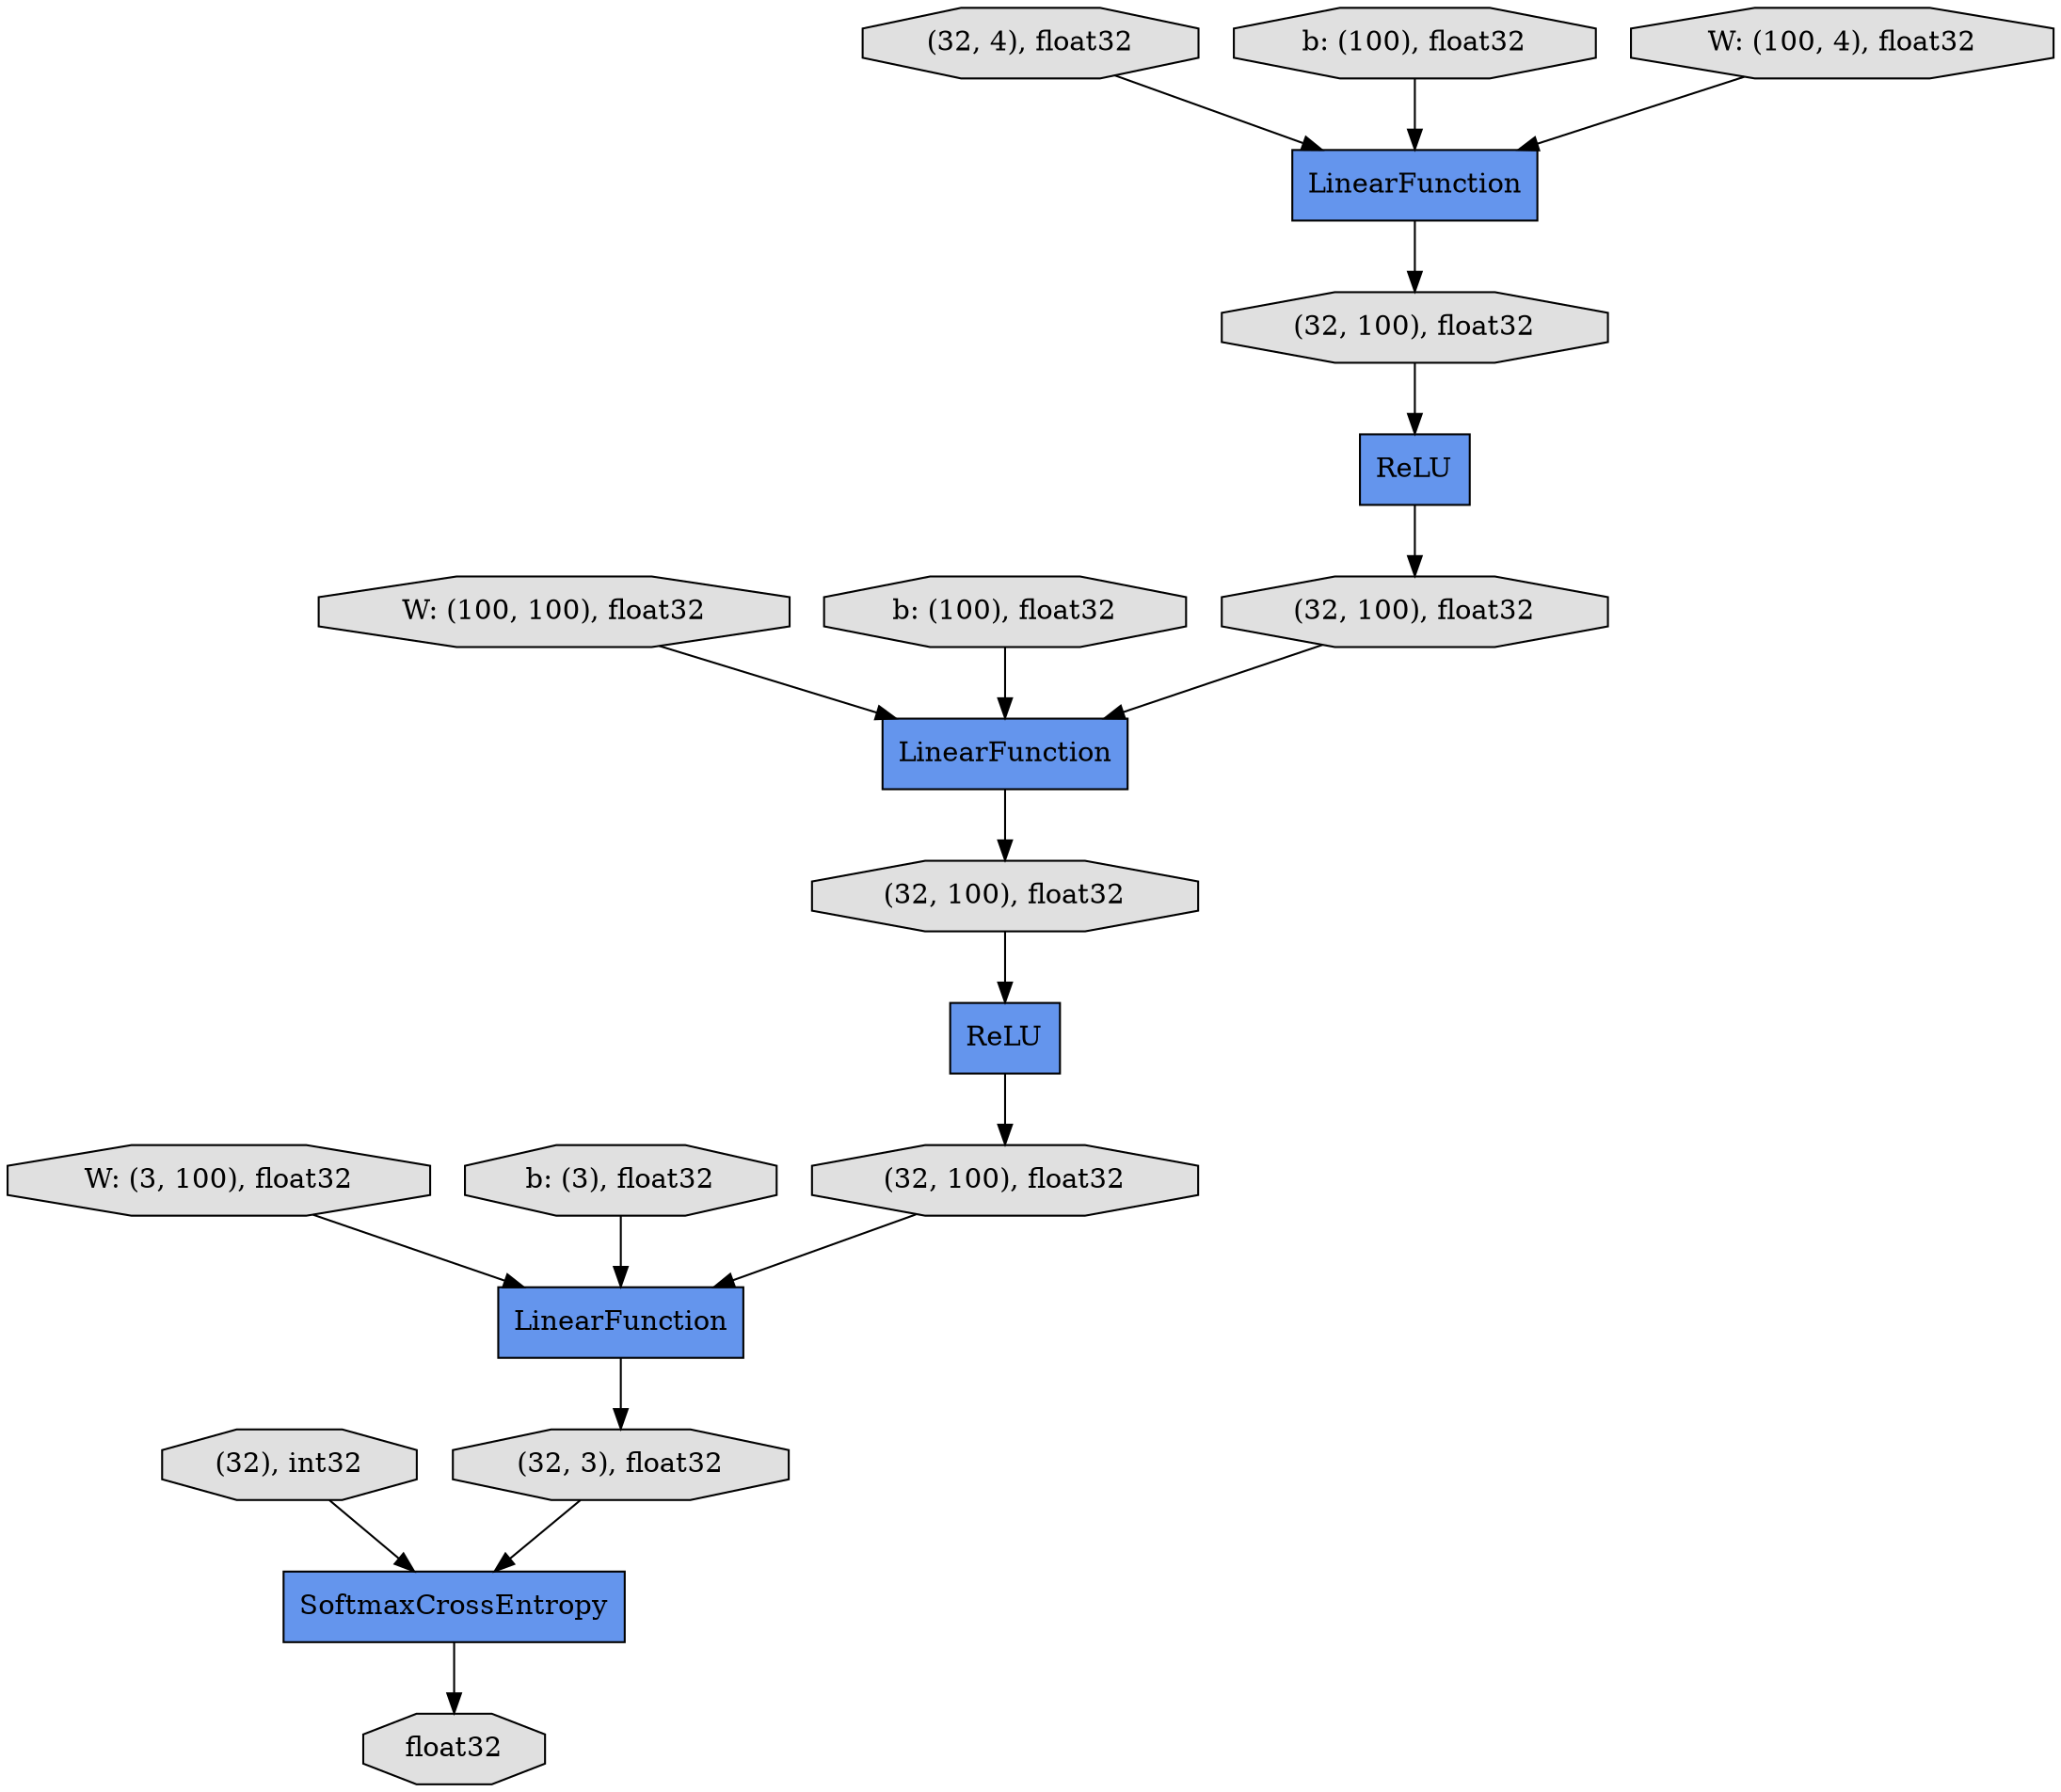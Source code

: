 digraph graphname{rankdir=TB;2274299166224 [label="(32, 100), float32",shape="octagon",fillcolor="#E0E0E0",style="filled"];2274299042840 [label="W: (100, 100), float32",shape="octagon",fillcolor="#E0E0E0",style="filled"];2274299041832 [label="LinearFunction",shape="record",fillcolor="#6495ED",style="filled"];2274299342920 [label="(32), int32",shape="octagon",fillcolor="#E0E0E0",style="filled"];2274299043400 [label="W: (3, 100), float32",shape="octagon",fillcolor="#E0E0E0",style="filled"];2275894569560 [label="(32, 4), float32",shape="octagon",fillcolor="#E0E0E0",style="filled"];2274299166336 [label="SoftmaxCrossEntropy",shape="record",fillcolor="#6495ED",style="filled"];2274299343032 [label="float32",shape="octagon",fillcolor="#E0E0E0",style="filled"];2274299166392 [label="(32, 100), float32",shape="octagon",fillcolor="#E0E0E0",style="filled"];2274295581552 [label="(32, 100), float32",shape="octagon",fillcolor="#E0E0E0",style="filled"];2274299042560 [label="b: (100), float32",shape="octagon",fillcolor="#E0E0E0",style="filled"];2274297892648 [label="ReLU",shape="record",fillcolor="#6495ED",style="filled"];2274299166000 [label="LinearFunction",shape="record",fillcolor="#6495ED",style="filled"];2274299043120 [label="b: (100), float32",shape="octagon",fillcolor="#E0E0E0",style="filled"];2274299043680 [label="b: (3), float32",shape="octagon",fillcolor="#E0E0E0",style="filled"];2274285882728 [label="LinearFunction",shape="record",fillcolor="#6495ED",style="filled"];2274299041664 [label="ReLU",shape="record",fillcolor="#6495ED",style="filled"];2274299166616 [label="(32, 3), float32",shape="octagon",fillcolor="#E0E0E0",style="filled"];2274299166112 [label="(32, 100), float32",shape="octagon",fillcolor="#E0E0E0",style="filled"];2274259201496 [label="W: (100, 4), float32",shape="octagon",fillcolor="#E0E0E0",style="filled"];2274299166224 -> 2274299041664;2274299042840 -> 2274285882728;2274299043400 -> 2274299166000;2274299342920 -> 2274299166336;2274299166336 -> 2274299343032;2274299166112 -> 2274285882728;2274299042560 -> 2274299041832;2274297892648 -> 2274299166112;2274299043680 -> 2274299166000;2274299041832 -> 2274295581552;2274299166000 -> 2274299166616;2274259201496 -> 2274299041832;2274299043120 -> 2274285882728;2274285882728 -> 2274299166224;2274299166616 -> 2274299166336;2274299041664 -> 2274299166392;2275894569560 -> 2274299041832;2274299166392 -> 2274299166000;2274295581552 -> 2274297892648;}